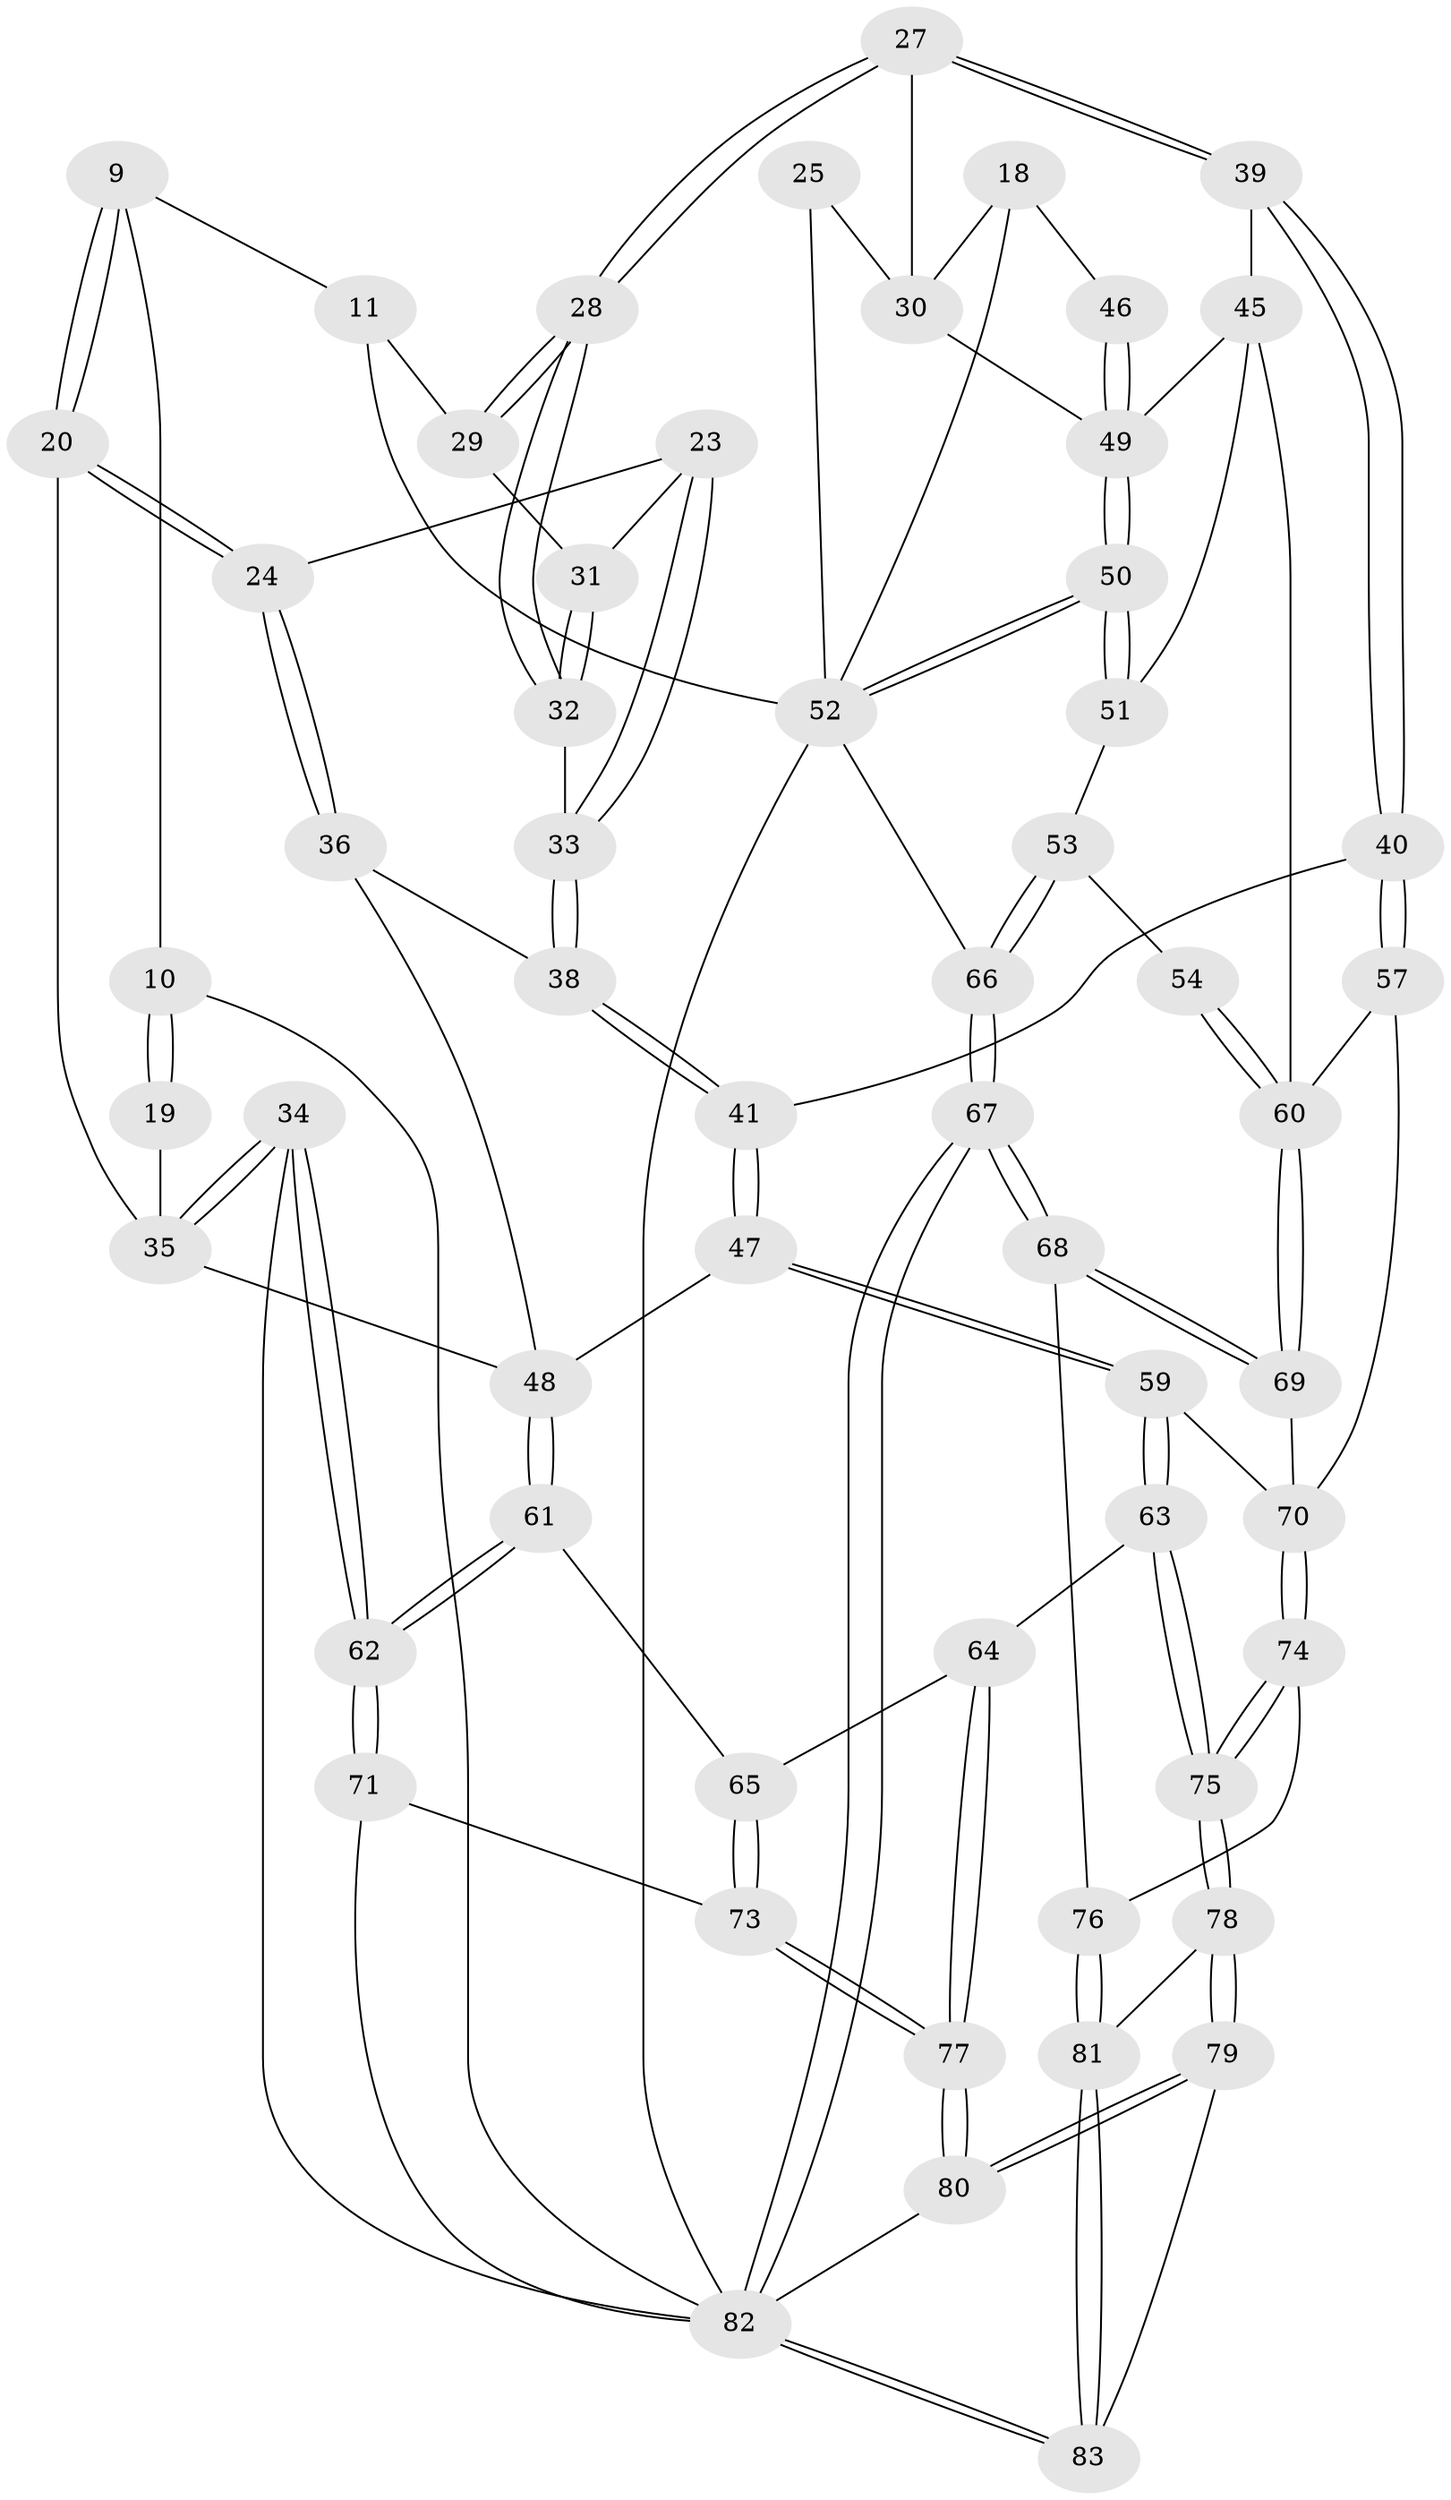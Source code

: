 // original degree distribution, {3: 0.024096385542168676, 4: 0.24096385542168675, 6: 0.20481927710843373, 5: 0.5301204819277109}
// Generated by graph-tools (version 1.1) at 2025/06/03/04/25 22:06:36]
// undirected, 58 vertices, 138 edges
graph export_dot {
graph [start="1"]
  node [color=gray90,style=filled];
  9 [pos="+0.20465726848418264+0.1083471472838522"];
  10 [pos="+0.14721699660665327+0.07822129063664442",super="+7+6"];
  11 [pos="+0.5140068146489071+0.05552662460674806",super="+8"];
  18 [pos="+1+0",super="+17"];
  19 [pos="+0.09520226368481004+0.1336028709273812"];
  20 [pos="+0.2259736437686014+0.17893217197041064"];
  23 [pos="+0.2858096146819226+0.1976926356436487"];
  24 [pos="+0.24625289266936876+0.20199923775951995"];
  25 [pos="+0.536042276841166+0.07987801465751967"];
  27 [pos="+0.509646021344635+0.33949910255153665"];
  28 [pos="+0.47973423270139354+0.299399709319491"];
  29 [pos="+0.4530339468571851+0.22642183574409508",super="+13"];
  30 [pos="+0.7571350188443478+0.2178147787418818",super="+26"];
  31 [pos="+0.38758130693777654+0.20418632118179245",super="+22"];
  32 [pos="+0.37328465601844124+0.2609787921468713"];
  33 [pos="+0.3261421121160252+0.2853339521487584"];
  34 [pos="+0+0.40594217662819343"];
  35 [pos="+0+0.3952779277699467",super="+21"];
  36 [pos="+0.18418981280628752+0.28075583573048846"];
  38 [pos="+0.32454326403818623+0.2936139878403873"];
  39 [pos="+0.5189221513547144+0.432775102675395"];
  40 [pos="+0.49417710791529695+0.45349778428240506"];
  41 [pos="+0.3399098323641742+0.4624546367482956"];
  45 [pos="+0.6393449383620753+0.4287422126924986",super="+44"];
  46 [pos="+1+0.2594567475024257"];
  47 [pos="+0.26747386500116554+0.4946616791175674"];
  48 [pos="+0.24304161010039865+0.49352363474288136",super="+37"];
  49 [pos="+1+0.5448998861659559",super="+43+42"];
  50 [pos="+1+0.5565243999407066"];
  51 [pos="+0.816053713639653+0.5154502346420593"];
  52 [pos="+1+0.6706041679161412",super="+4+3+16"];
  53 [pos="+0.7830125912332874+0.6214434514103244"];
  54 [pos="+0.7800503284583294+0.6216048764958632"];
  57 [pos="+0.5224934505007619+0.6283306771433911"];
  59 [pos="+0.36087448430071756+0.748704324944688"];
  60 [pos="+0.6917430823798135+0.6979946298328783",super="+56+55"];
  61 [pos="+0.18636534883446323+0.6588845914942392"];
  62 [pos="+0+0.6634099866330101"];
  63 [pos="+0.35675441682911274+0.7554157471209251"];
  64 [pos="+0.3027576046755683+0.7739417403314569"];
  65 [pos="+0.18251674759449887+0.7566419726595074"];
  66 [pos="+0.9387056145580576+0.7416559755835505"];
  67 [pos="+0.8163424507262008+0.8525143052914265"];
  68 [pos="+0.778793341474212+0.8461518591191044"];
  69 [pos="+0.69048082664047+0.7043699309160513"];
  70 [pos="+0.5529048453237878+0.7519943877232335",super="+58"];
  71 [pos="+0+0.683723201101819"];
  73 [pos="+0.11345655293380298+0.7970775992961014"];
  74 [pos="+0.5579244885617746+0.7684672104112227"];
  75 [pos="+0.4255752899069641+0.9378348371680018"];
  76 [pos="+0.6436382113016156+0.8798932311629283"];
  77 [pos="+0.19283083758224365+1"];
  78 [pos="+0.4269651022122235+0.9569842232012331"];
  79 [pos="+0.3481303201513111+1"];
  80 [pos="+0.20259662628377345+1"];
  81 [pos="+0.6363817832324268+0.8920475113454535"];
  82 [pos="+0.9184217053125272+1",super="+72"];
  83 [pos="+0.6382492546755468+1"];
  9 -- 10;
  9 -- 20;
  9 -- 20;
  9 -- 11;
  10 -- 19 [weight=2];
  10 -- 19;
  10 -- 82;
  11 -- 29 [weight=2];
  11 -- 52 [weight=2];
  18 -- 46;
  18 -- 52 [weight=2];
  18 -- 30;
  19 -- 35;
  20 -- 24;
  20 -- 24;
  20 -- 35;
  23 -- 24;
  23 -- 33;
  23 -- 33;
  23 -- 31;
  24 -- 36;
  24 -- 36;
  25 -- 52 [weight=2];
  25 -- 30;
  27 -- 28;
  27 -- 28;
  27 -- 39;
  27 -- 39;
  27 -- 30;
  28 -- 29;
  28 -- 29;
  28 -- 32;
  28 -- 32;
  29 -- 31 [weight=2];
  30 -- 49;
  31 -- 32;
  31 -- 32;
  32 -- 33;
  33 -- 38;
  33 -- 38;
  34 -- 35;
  34 -- 35;
  34 -- 62;
  34 -- 62;
  34 -- 82;
  35 -- 48;
  36 -- 38;
  36 -- 48;
  38 -- 41;
  38 -- 41;
  39 -- 40;
  39 -- 40;
  39 -- 45;
  40 -- 41;
  40 -- 57;
  40 -- 57;
  41 -- 47;
  41 -- 47;
  45 -- 60;
  45 -- 49;
  45 -- 51;
  46 -- 49 [weight=2];
  46 -- 49;
  47 -- 48;
  47 -- 59;
  47 -- 59;
  48 -- 61;
  48 -- 61;
  49 -- 50;
  49 -- 50;
  50 -- 51;
  50 -- 51;
  50 -- 52;
  50 -- 52;
  51 -- 53;
  52 -- 66;
  52 -- 82 [weight=2];
  53 -- 54;
  53 -- 66;
  53 -- 66;
  54 -- 60 [weight=2];
  54 -- 60;
  57 -- 70;
  57 -- 60;
  59 -- 63;
  59 -- 63;
  59 -- 70;
  60 -- 69;
  60 -- 69;
  61 -- 62;
  61 -- 62;
  61 -- 65;
  62 -- 71;
  62 -- 71;
  63 -- 64;
  63 -- 75;
  63 -- 75;
  64 -- 65;
  64 -- 77;
  64 -- 77;
  65 -- 73;
  65 -- 73;
  66 -- 67;
  66 -- 67;
  67 -- 68;
  67 -- 68;
  67 -- 82;
  67 -- 82;
  68 -- 69;
  68 -- 69;
  68 -- 76;
  69 -- 70;
  70 -- 74;
  70 -- 74;
  71 -- 73;
  71 -- 82;
  73 -- 77;
  73 -- 77;
  74 -- 75;
  74 -- 75;
  74 -- 76;
  75 -- 78;
  75 -- 78;
  76 -- 81;
  76 -- 81;
  77 -- 80;
  77 -- 80;
  78 -- 79;
  78 -- 79;
  78 -- 81;
  79 -- 80;
  79 -- 80;
  79 -- 83;
  80 -- 82;
  81 -- 83;
  81 -- 83;
  82 -- 83;
  82 -- 83;
}
